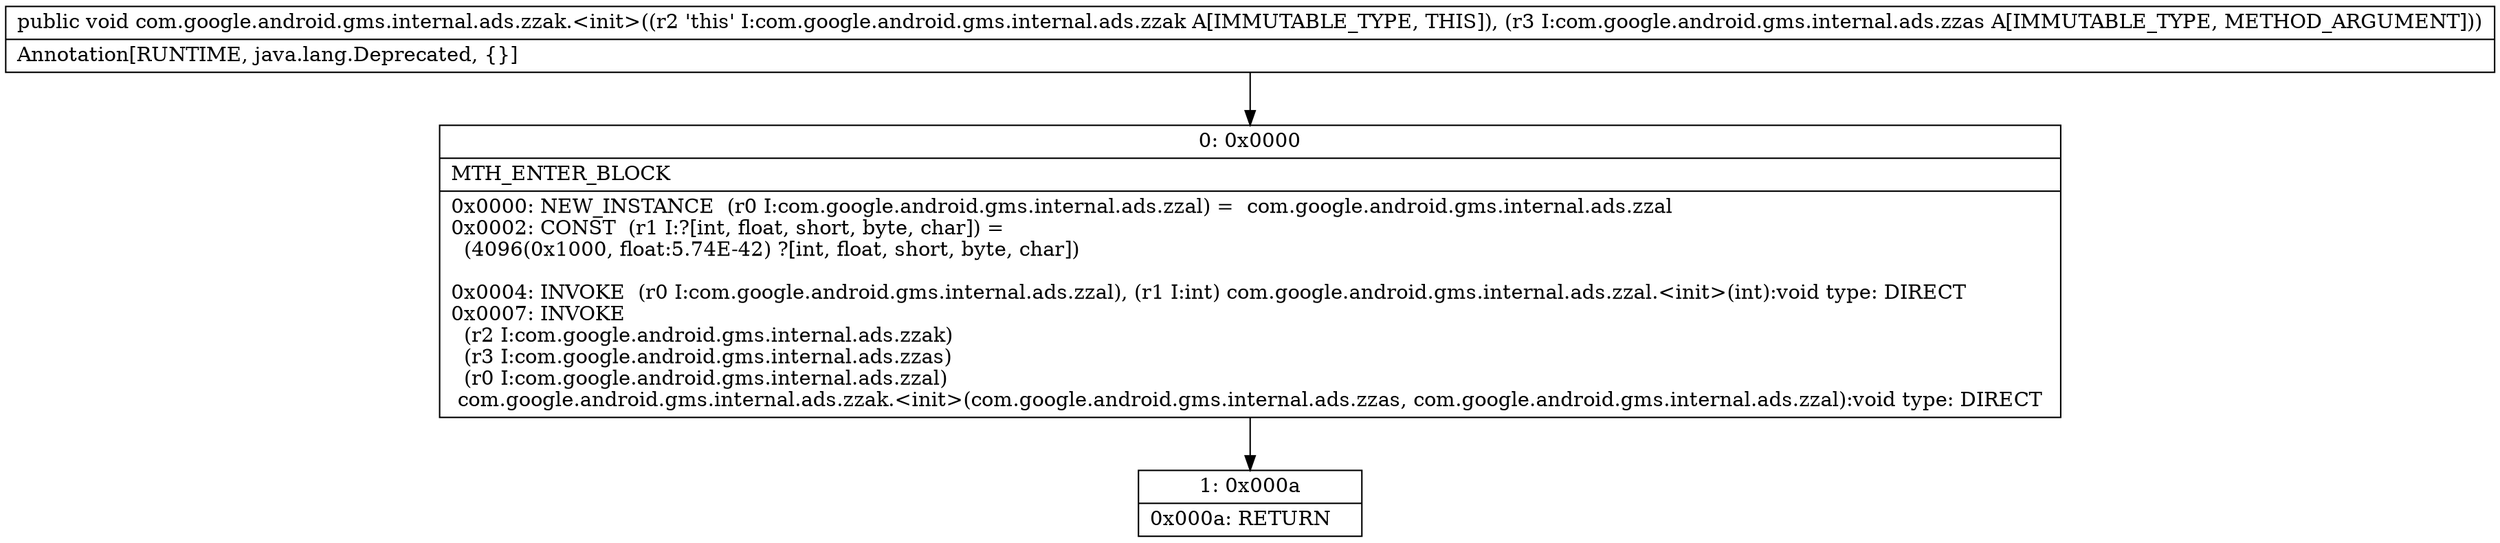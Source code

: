 digraph "CFG forcom.google.android.gms.internal.ads.zzak.\<init\>(Lcom\/google\/android\/gms\/internal\/ads\/zzas;)V" {
Node_0 [shape=record,label="{0\:\ 0x0000|MTH_ENTER_BLOCK\l|0x0000: NEW_INSTANCE  (r0 I:com.google.android.gms.internal.ads.zzal) =  com.google.android.gms.internal.ads.zzal \l0x0002: CONST  (r1 I:?[int, float, short, byte, char]) = \l  (4096(0x1000, float:5.74E\-42) ?[int, float, short, byte, char])\l \l0x0004: INVOKE  (r0 I:com.google.android.gms.internal.ads.zzal), (r1 I:int) com.google.android.gms.internal.ads.zzal.\<init\>(int):void type: DIRECT \l0x0007: INVOKE  \l  (r2 I:com.google.android.gms.internal.ads.zzak)\l  (r3 I:com.google.android.gms.internal.ads.zzas)\l  (r0 I:com.google.android.gms.internal.ads.zzal)\l com.google.android.gms.internal.ads.zzak.\<init\>(com.google.android.gms.internal.ads.zzas, com.google.android.gms.internal.ads.zzal):void type: DIRECT \l}"];
Node_1 [shape=record,label="{1\:\ 0x000a|0x000a: RETURN   \l}"];
MethodNode[shape=record,label="{public void com.google.android.gms.internal.ads.zzak.\<init\>((r2 'this' I:com.google.android.gms.internal.ads.zzak A[IMMUTABLE_TYPE, THIS]), (r3 I:com.google.android.gms.internal.ads.zzas A[IMMUTABLE_TYPE, METHOD_ARGUMENT]))  | Annotation[RUNTIME, java.lang.Deprecated, \{\}]\l}"];
MethodNode -> Node_0;
Node_0 -> Node_1;
}

